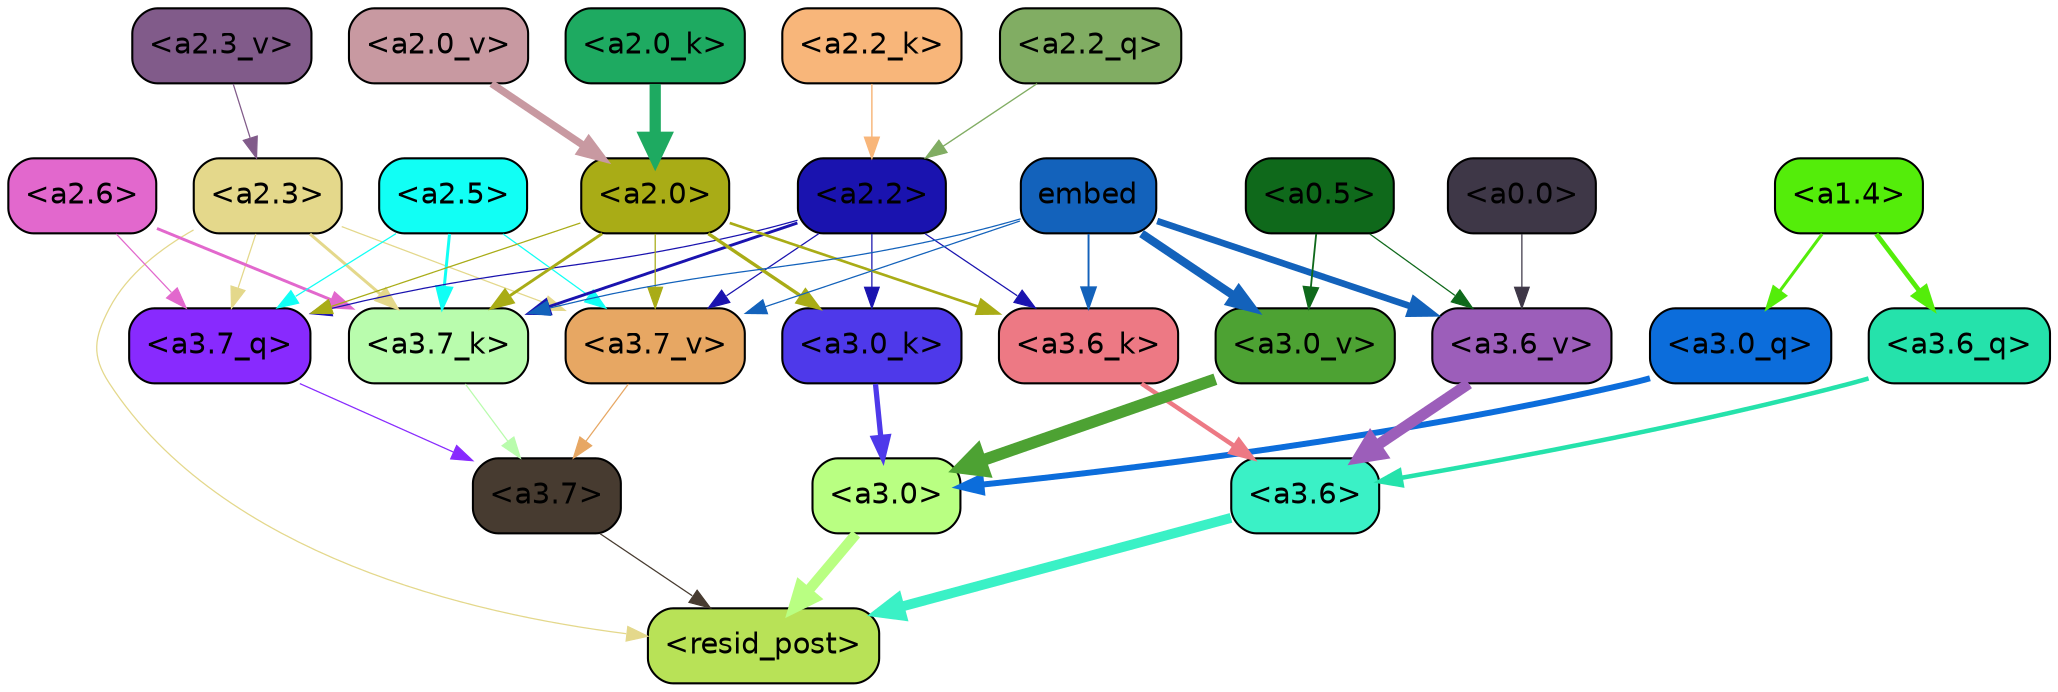 strict digraph "" {
	graph [bgcolor=transparent,
		layout=dot,
		overlap=false,
		splines=true
	];
	"<a3.7>"	[color=black,
		fillcolor="#473b30",
		fontname=Helvetica,
		shape=box,
		style="filled, rounded"];
	"<resid_post>"	[color=black,
		fillcolor="#b8e257",
		fontname=Helvetica,
		shape=box,
		style="filled, rounded"];
	"<a3.7>" -> "<resid_post>"	[color="#473b30",
		penwidth=0.6];
	"<a3.6>"	[color=black,
		fillcolor="#3af1c6",
		fontname=Helvetica,
		shape=box,
		style="filled, rounded"];
	"<a3.6>" -> "<resid_post>"	[color="#3af1c6",
		penwidth=4.749041676521301];
	"<a3.0>"	[color=black,
		fillcolor="#b9ff82",
		fontname=Helvetica,
		shape=box,
		style="filled, rounded"];
	"<a3.0>" -> "<resid_post>"	[color="#b9ff82",
		penwidth=5.004215121269226];
	"<a2.3>"	[color=black,
		fillcolor="#e4d88b",
		fontname=Helvetica,
		shape=box,
		style="filled, rounded"];
	"<a2.3>" -> "<resid_post>"	[color="#e4d88b",
		penwidth=0.6];
	"<a3.7_q>"	[color=black,
		fillcolor="#882afe",
		fontname=Helvetica,
		shape=box,
		style="filled, rounded"];
	"<a2.3>" -> "<a3.7_q>"	[color="#e4d88b",
		penwidth=0.6];
	"<a3.7_k>"	[color=black,
		fillcolor="#b9fcad",
		fontname=Helvetica,
		shape=box,
		style="filled, rounded"];
	"<a2.3>" -> "<a3.7_k>"	[color="#e4d88b",
		penwidth=1.4391854107379913];
	"<a3.7_v>"	[color=black,
		fillcolor="#e7a763",
		fontname=Helvetica,
		shape=box,
		style="filled, rounded"];
	"<a2.3>" -> "<a3.7_v>"	[color="#e4d88b",
		penwidth=0.6];
	"<a3.7_q>" -> "<a3.7>"	[color="#882afe",
		penwidth=0.6];
	"<a3.6_q>"	[color=black,
		fillcolor="#25e2ab",
		fontname=Helvetica,
		shape=box,
		style="filled, rounded"];
	"<a3.6_q>" -> "<a3.6>"	[color="#25e2ab",
		penwidth=2.160832464694977];
	"<a3.0_q>"	[color=black,
		fillcolor="#0c6ddb",
		fontname=Helvetica,
		shape=box,
		style="filled, rounded"];
	"<a3.0_q>" -> "<a3.0>"	[color="#0c6ddb",
		penwidth=2.870753765106201];
	"<a3.7_k>" -> "<a3.7>"	[color="#b9fcad",
		penwidth=0.6];
	"<a3.6_k>"	[color=black,
		fillcolor="#ed7984",
		fontname=Helvetica,
		shape=box,
		style="filled, rounded"];
	"<a3.6_k>" -> "<a3.6>"	[color="#ed7984",
		penwidth=2.13908451795578];
	"<a3.0_k>"	[color=black,
		fillcolor="#4e39ea",
		fontname=Helvetica,
		shape=box,
		style="filled, rounded"];
	"<a3.0_k>" -> "<a3.0>"	[color="#4e39ea",
		penwidth=2.520303964614868];
	"<a3.7_v>" -> "<a3.7>"	[color="#e7a763",
		penwidth=0.6];
	"<a3.6_v>"	[color=black,
		fillcolor="#9c5eba",
		fontname=Helvetica,
		shape=box,
		style="filled, rounded"];
	"<a3.6_v>" -> "<a3.6>"	[color="#9c5eba",
		penwidth=5.297133803367615];
	"<a3.0_v>"	[color=black,
		fillcolor="#4da233",
		fontname=Helvetica,
		shape=box,
		style="filled, rounded"];
	"<a3.0_v>" -> "<a3.0>"	[color="#4da233",
		penwidth=5.680712580680847];
	"<a2.6>"	[color=black,
		fillcolor="#e268cd",
		fontname=Helvetica,
		shape=box,
		style="filled, rounded"];
	"<a2.6>" -> "<a3.7_q>"	[color="#e268cd",
		penwidth=0.6];
	"<a2.6>" -> "<a3.7_k>"	[color="#e268cd",
		penwidth=1.4180794060230255];
	"<a2.5>"	[color=black,
		fillcolor="#11fff5",
		fontname=Helvetica,
		shape=box,
		style="filled, rounded"];
	"<a2.5>" -> "<a3.7_q>"	[color="#11fff5",
		penwidth=0.6];
	"<a2.5>" -> "<a3.7_k>"	[color="#11fff5",
		penwidth=1.4281435310840607];
	"<a2.5>" -> "<a3.7_v>"	[color="#11fff5",
		penwidth=0.6];
	"<a2.2>"	[color=black,
		fillcolor="#1a13af",
		fontname=Helvetica,
		shape=box,
		style="filled, rounded"];
	"<a2.2>" -> "<a3.7_q>"	[color="#1a13af",
		penwidth=0.6];
	"<a2.2>" -> "<a3.7_k>"	[color="#1a13af",
		penwidth=1.3982512056827545];
	"<a2.2>" -> "<a3.6_k>"	[color="#1a13af",
		penwidth=0.6];
	"<a2.2>" -> "<a3.0_k>"	[color="#1a13af",
		penwidth=0.6];
	"<a2.2>" -> "<a3.7_v>"	[color="#1a13af",
		penwidth=0.6];
	"<a2.0>"	[color=black,
		fillcolor="#a9ac16",
		fontname=Helvetica,
		shape=box,
		style="filled, rounded"];
	"<a2.0>" -> "<a3.7_q>"	[color="#a9ac16",
		penwidth=0.6];
	"<a2.0>" -> "<a3.7_k>"	[color="#a9ac16",
		penwidth=1.404832512140274];
	"<a2.0>" -> "<a3.6_k>"	[color="#a9ac16",
		penwidth=1.2708758115768433];
	"<a2.0>" -> "<a3.0_k>"	[color="#a9ac16",
		penwidth=1.6207245588302612];
	"<a2.0>" -> "<a3.7_v>"	[color="#a9ac16",
		penwidth=0.6];
	"<a1.4>"	[color=black,
		fillcolor="#54ed0a",
		fontname=Helvetica,
		shape=box,
		style="filled, rounded"];
	"<a1.4>" -> "<a3.6_q>"	[color="#54ed0a",
		penwidth=2.289449453353882];
	"<a1.4>" -> "<a3.0_q>"	[color="#54ed0a",
		penwidth=1.4600623846054077];
	embed	[color=black,
		fillcolor="#1362bb",
		fontname=Helvetica,
		shape=box,
		style="filled, rounded"];
	embed -> "<a3.7_k>"	[color="#1362bb",
		penwidth=0.6];
	embed -> "<a3.6_k>"	[color="#1362bb",
		penwidth=0.9291638135910034];
	embed -> "<a3.7_v>"	[color="#1362bb",
		penwidth=0.6];
	embed -> "<a3.6_v>"	[color="#1362bb",
		penwidth=3.1808209121227264];
	embed -> "<a3.0_v>"	[color="#1362bb",
		penwidth=4.036660343408585];
	"<a0.5>"	[color=black,
		fillcolor="#0f691b",
		fontname=Helvetica,
		shape=box,
		style="filled, rounded"];
	"<a0.5>" -> "<a3.6_v>"	[color="#0f691b",
		penwidth=0.6];
	"<a0.5>" -> "<a3.0_v>"	[color="#0f691b",
		penwidth=0.8798569142818451];
	"<a0.0>"	[color=black,
		fillcolor="#3e3747",
		fontname=Helvetica,
		shape=box,
		style="filled, rounded"];
	"<a0.0>" -> "<a3.6_v>"	[color="#3e3747",
		penwidth=0.6];
	"<a2.2_q>"	[color=black,
		fillcolor="#81ad63",
		fontname=Helvetica,
		shape=box,
		style="filled, rounded"];
	"<a2.2_q>" -> "<a2.2>"	[color="#81ad63",
		penwidth=0.6392357051372528];
	"<a2.2_k>"	[color=black,
		fillcolor="#f8b67a",
		fontname=Helvetica,
		shape=box,
		style="filled, rounded"];
	"<a2.2_k>" -> "<a2.2>"	[color="#f8b67a",
		penwidth=0.7060726433992386];
	"<a2.0_k>"	[color=black,
		fillcolor="#1eaa61",
		fontname=Helvetica,
		shape=box,
		style="filled, rounded"];
	"<a2.0_k>" -> "<a2.0>"	[color="#1eaa61",
		penwidth=5.401692286133766];
	"<a2.3_v>"	[color=black,
		fillcolor="#815b8a",
		fontname=Helvetica,
		shape=box,
		style="filled, rounded"];
	"<a2.3_v>" -> "<a2.3>"	[color="#815b8a",
		penwidth=0.6];
	"<a2.0_v>"	[color=black,
		fillcolor="#c899a1",
		fontname=Helvetica,
		shape=box,
		style="filled, rounded"];
	"<a2.0_v>" -> "<a2.0>"	[color="#c899a1",
		penwidth=3.56003999710083];
}
